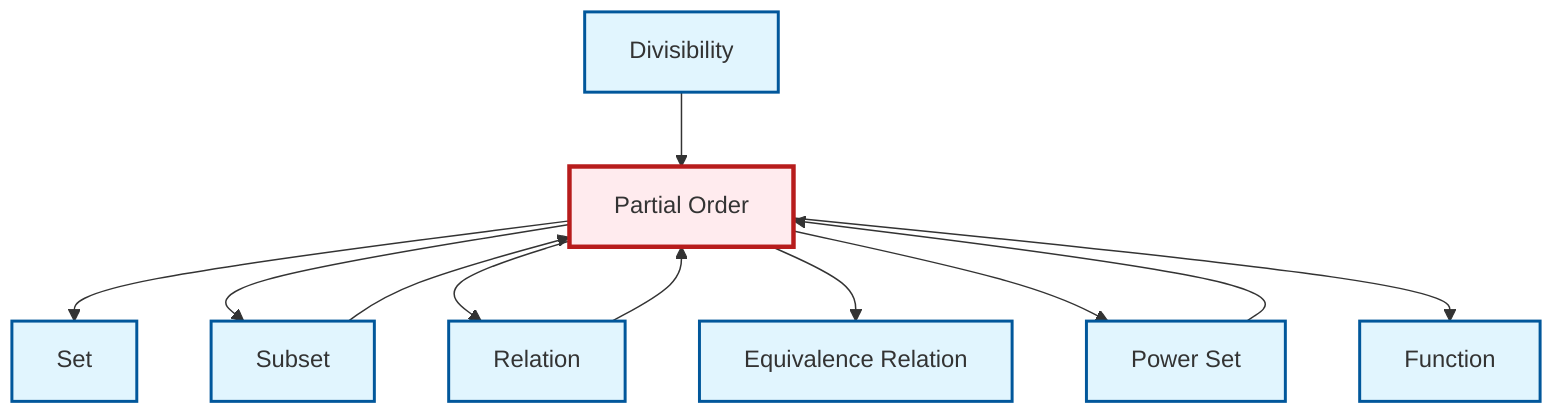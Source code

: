 graph TD
    classDef definition fill:#e1f5fe,stroke:#01579b,stroke-width:2px
    classDef theorem fill:#f3e5f5,stroke:#4a148c,stroke-width:2px
    classDef axiom fill:#fff3e0,stroke:#e65100,stroke-width:2px
    classDef example fill:#e8f5e9,stroke:#1b5e20,stroke-width:2px
    classDef current fill:#ffebee,stroke:#b71c1c,stroke-width:3px
    def-divisibility["Divisibility"]:::definition
    def-set["Set"]:::definition
    def-function["Function"]:::definition
    def-power-set["Power Set"]:::definition
    def-relation["Relation"]:::definition
    def-partial-order["Partial Order"]:::definition
    def-subset["Subset"]:::definition
    def-equivalence-relation["Equivalence Relation"]:::definition
    def-partial-order --> def-set
    def-partial-order --> def-subset
    def-power-set --> def-partial-order
    def-partial-order --> def-relation
    def-partial-order --> def-equivalence-relation
    def-divisibility --> def-partial-order
    def-partial-order --> def-power-set
    def-relation --> def-partial-order
    def-subset --> def-partial-order
    def-partial-order --> def-function
    class def-partial-order current